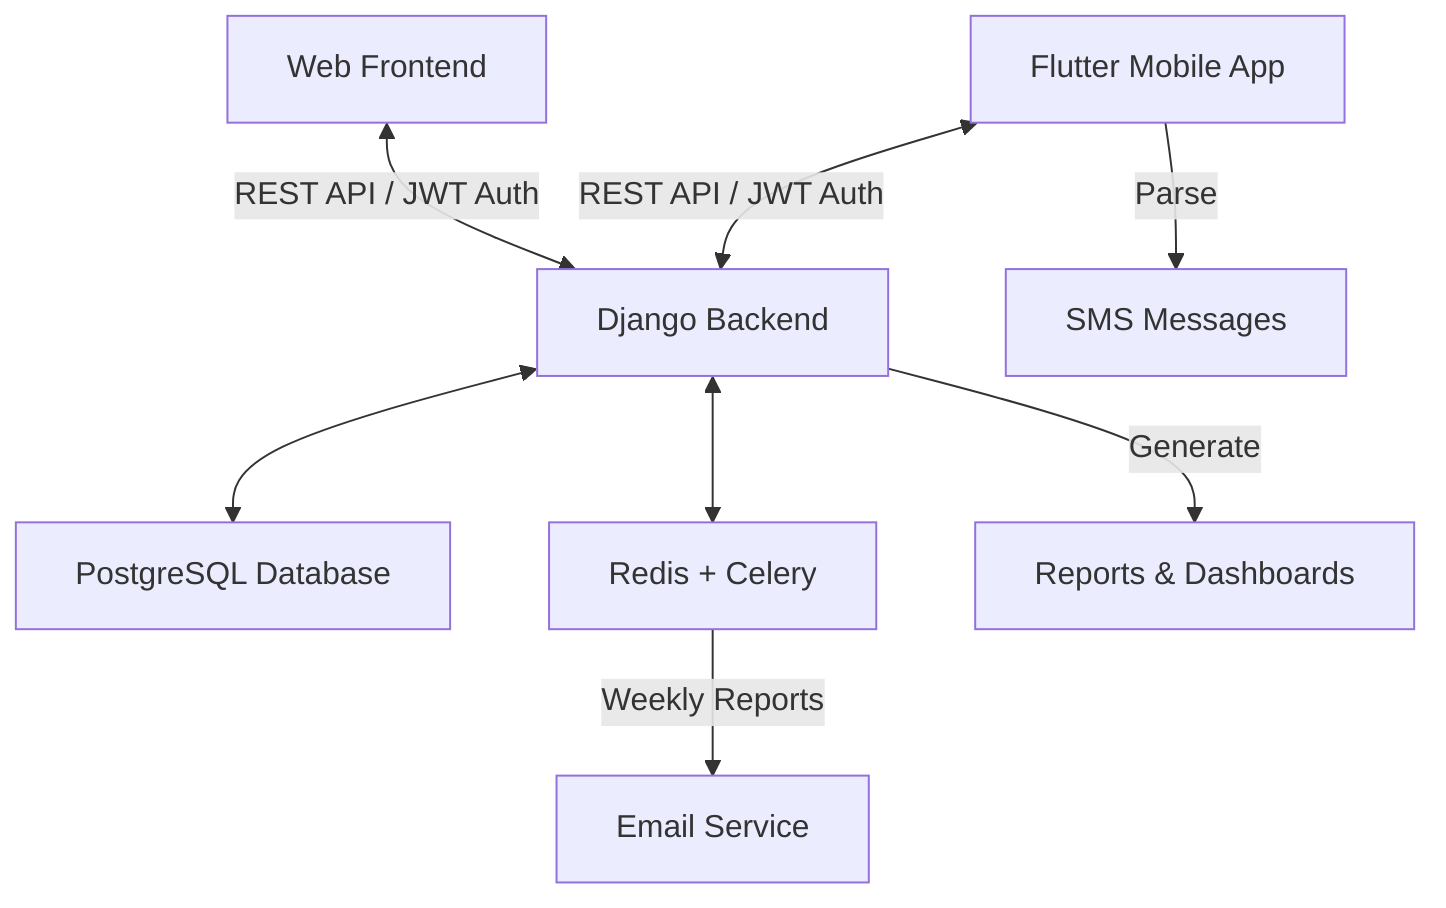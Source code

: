 graph TD
    A["Flutter Mobile App"] <-->|"REST API / JWT Auth"| B["Django Backend"]
    B <--> C["PostgreSQL Database"]
    B <--> D["Redis + Celery"]
    D -->|"Weekly Reports"| E["Email Service"]
    A -->|"Parse"| F["SMS Messages"]
    B -->|"Generate"| G["Reports & Dashboards"]
    H["Web Frontend"] <-->|"REST API / JWT Auth"| B